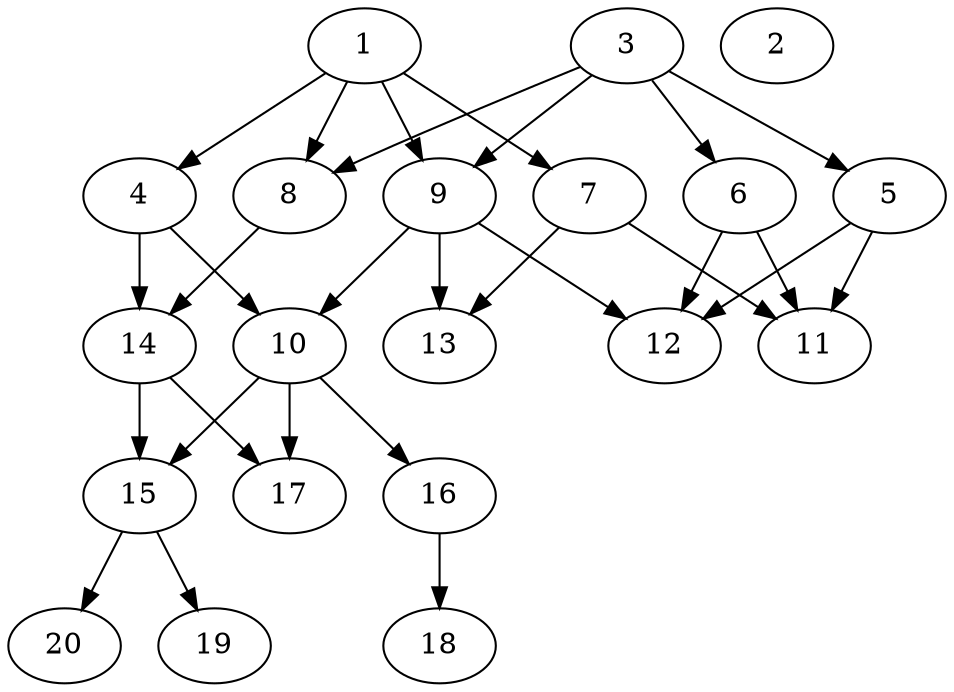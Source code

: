 // DAG automatically generated by daggen at Wed Jul 24 22:02:40 2019
// ./daggen --dot -n 20 --ccr 0.5 --fat 0.6 --regular 0.5 --density 0.5 --mindata 5242880 --maxdata 52428800 
digraph G {
  1 [size="47411200", alpha="0.12", expect_size="23705600"] 
  1 -> 4 [size ="23705600"]
  1 -> 7 [size ="23705600"]
  1 -> 8 [size ="23705600"]
  1 -> 9 [size ="23705600"]
  2 [size="12183552", alpha="0.06", expect_size="6091776"] 
  3 [size="44980224", alpha="0.06", expect_size="22490112"] 
  3 -> 5 [size ="22490112"]
  3 -> 6 [size ="22490112"]
  3 -> 8 [size ="22490112"]
  3 -> 9 [size ="22490112"]
  4 [size="86435840", alpha="0.15", expect_size="43217920"] 
  4 -> 10 [size ="43217920"]
  4 -> 14 [size ="43217920"]
  5 [size="24395776", alpha="0.03", expect_size="12197888"] 
  5 -> 11 [size ="12197888"]
  5 -> 12 [size ="12197888"]
  6 [size="49315840", alpha="0.01", expect_size="24657920"] 
  6 -> 11 [size ="24657920"]
  6 -> 12 [size ="24657920"]
  7 [size="65146880", alpha="0.09", expect_size="32573440"] 
  7 -> 11 [size ="32573440"]
  7 -> 13 [size ="32573440"]
  8 [size="31717376", alpha="0.16", expect_size="15858688"] 
  8 -> 14 [size ="15858688"]
  9 [size="42813440", alpha="0.17", expect_size="21406720"] 
  9 -> 10 [size ="21406720"]
  9 -> 12 [size ="21406720"]
  9 -> 13 [size ="21406720"]
  10 [size="103206912", alpha="0.18", expect_size="51603456"] 
  10 -> 15 [size ="51603456"]
  10 -> 16 [size ="51603456"]
  10 -> 17 [size ="51603456"]
  11 [size="76374016", alpha="0.07", expect_size="38187008"] 
  12 [size="37459968", alpha="0.18", expect_size="18729984"] 
  13 [size="67567616", alpha="0.11", expect_size="33783808"] 
  14 [size="94738432", alpha="0.10", expect_size="47369216"] 
  14 -> 15 [size ="47369216"]
  14 -> 17 [size ="47369216"]
  15 [size="69699584", alpha="0.03", expect_size="34849792"] 
  15 -> 19 [size ="34849792"]
  15 -> 20 [size ="34849792"]
  16 [size="82579456", alpha="0.19", expect_size="41289728"] 
  16 -> 18 [size ="41289728"]
  17 [size="85043200", alpha="0.15", expect_size="42521600"] 
  18 [size="31836160", alpha="0.12", expect_size="15918080"] 
  19 [size="14163968", alpha="0.05", expect_size="7081984"] 
  20 [size="94257152", alpha="0.07", expect_size="47128576"] 
}
